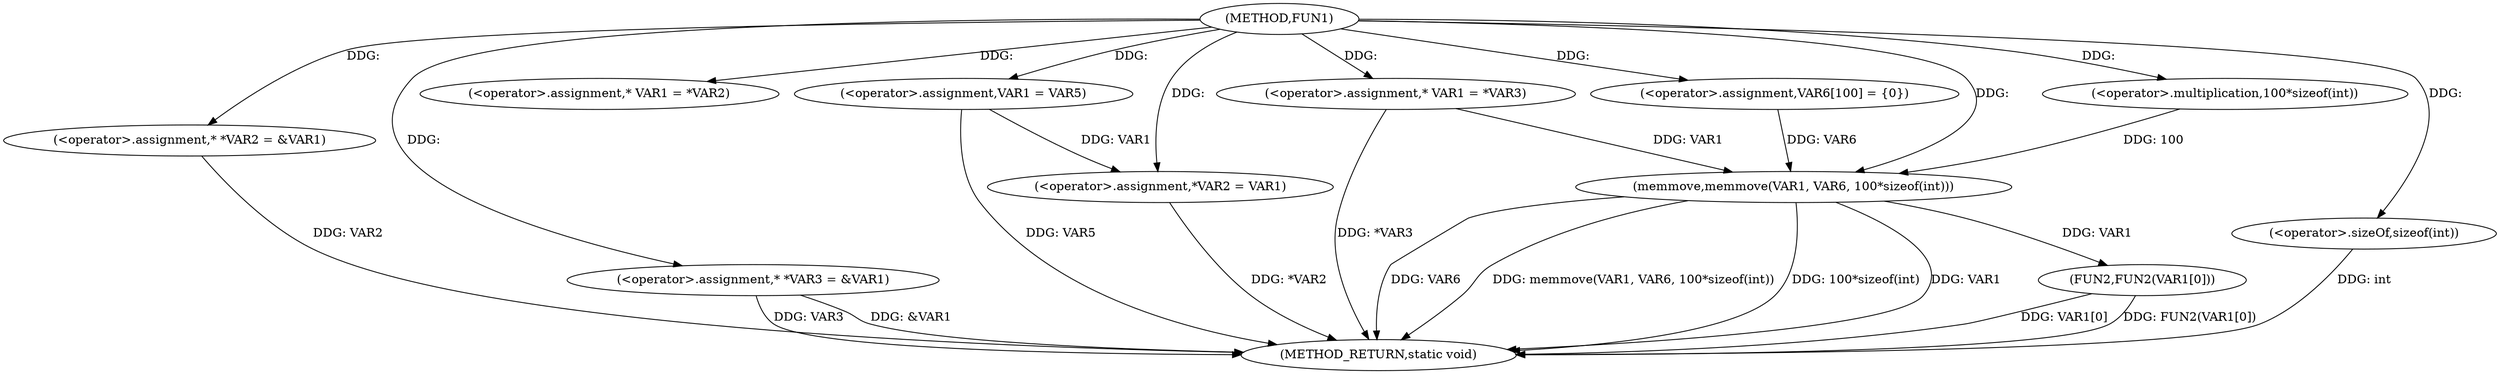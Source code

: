 digraph FUN1 {  
"1000100" [label = "(METHOD,FUN1)" ]
"1000149" [label = "(METHOD_RETURN,static void)" ]
"1000104" [label = "(<operator>.assignment,* *VAR2 = &VAR1)" ]
"1000109" [label = "(<operator>.assignment,* *VAR3 = &VAR1)" ]
"1000117" [label = "(<operator>.assignment,* VAR1 = *VAR2)" ]
"1000121" [label = "(<operator>.assignment,VAR1 = VAR5)" ]
"1000124" [label = "(<operator>.assignment,*VAR2 = VAR1)" ]
"1000130" [label = "(<operator>.assignment,* VAR1 = *VAR3)" ]
"1000136" [label = "(<operator>.assignment,VAR6[100] = {0})" ]
"1000138" [label = "(memmove,memmove(VAR1, VAR6, 100*sizeof(int)))" ]
"1000141" [label = "(<operator>.multiplication,100*sizeof(int))" ]
"1000143" [label = "(<operator>.sizeOf,sizeof(int))" ]
"1000145" [label = "(FUN2,FUN2(VAR1[0]))" ]
  "1000124" -> "1000149"  [ label = "DDG: *VAR2"] 
  "1000104" -> "1000149"  [ label = "DDG: VAR2"] 
  "1000138" -> "1000149"  [ label = "DDG: VAR6"] 
  "1000143" -> "1000149"  [ label = "DDG: int"] 
  "1000109" -> "1000149"  [ label = "DDG: VAR3"] 
  "1000138" -> "1000149"  [ label = "DDG: memmove(VAR1, VAR6, 100*sizeof(int))"] 
  "1000145" -> "1000149"  [ label = "DDG: VAR1[0]"] 
  "1000109" -> "1000149"  [ label = "DDG: &VAR1"] 
  "1000121" -> "1000149"  [ label = "DDG: VAR5"] 
  "1000130" -> "1000149"  [ label = "DDG: *VAR3"] 
  "1000138" -> "1000149"  [ label = "DDG: 100*sizeof(int)"] 
  "1000138" -> "1000149"  [ label = "DDG: VAR1"] 
  "1000145" -> "1000149"  [ label = "DDG: FUN2(VAR1[0])"] 
  "1000100" -> "1000104"  [ label = "DDG: "] 
  "1000100" -> "1000109"  [ label = "DDG: "] 
  "1000100" -> "1000117"  [ label = "DDG: "] 
  "1000100" -> "1000121"  [ label = "DDG: "] 
  "1000121" -> "1000124"  [ label = "DDG: VAR1"] 
  "1000100" -> "1000124"  [ label = "DDG: "] 
  "1000100" -> "1000130"  [ label = "DDG: "] 
  "1000100" -> "1000136"  [ label = "DDG: "] 
  "1000130" -> "1000138"  [ label = "DDG: VAR1"] 
  "1000100" -> "1000138"  [ label = "DDG: "] 
  "1000136" -> "1000138"  [ label = "DDG: VAR6"] 
  "1000141" -> "1000138"  [ label = "DDG: 100"] 
  "1000100" -> "1000141"  [ label = "DDG: "] 
  "1000100" -> "1000143"  [ label = "DDG: "] 
  "1000138" -> "1000145"  [ label = "DDG: VAR1"] 
}
